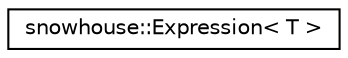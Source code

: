 digraph "Graphical Class Hierarchy"
{
 // INTERACTIVE_SVG=YES
  edge [fontname="Helvetica",fontsize="10",labelfontname="Helvetica",labelfontsize="10"];
  node [fontname="Helvetica",fontsize="10",shape=record];
  rankdir="LR";
  Node0 [label="snowhouse::Expression\< T \>",height=0.2,width=0.4,color="black", fillcolor="white", style="filled",URL="$structsnowhouse_1_1Expression.html"];
}
